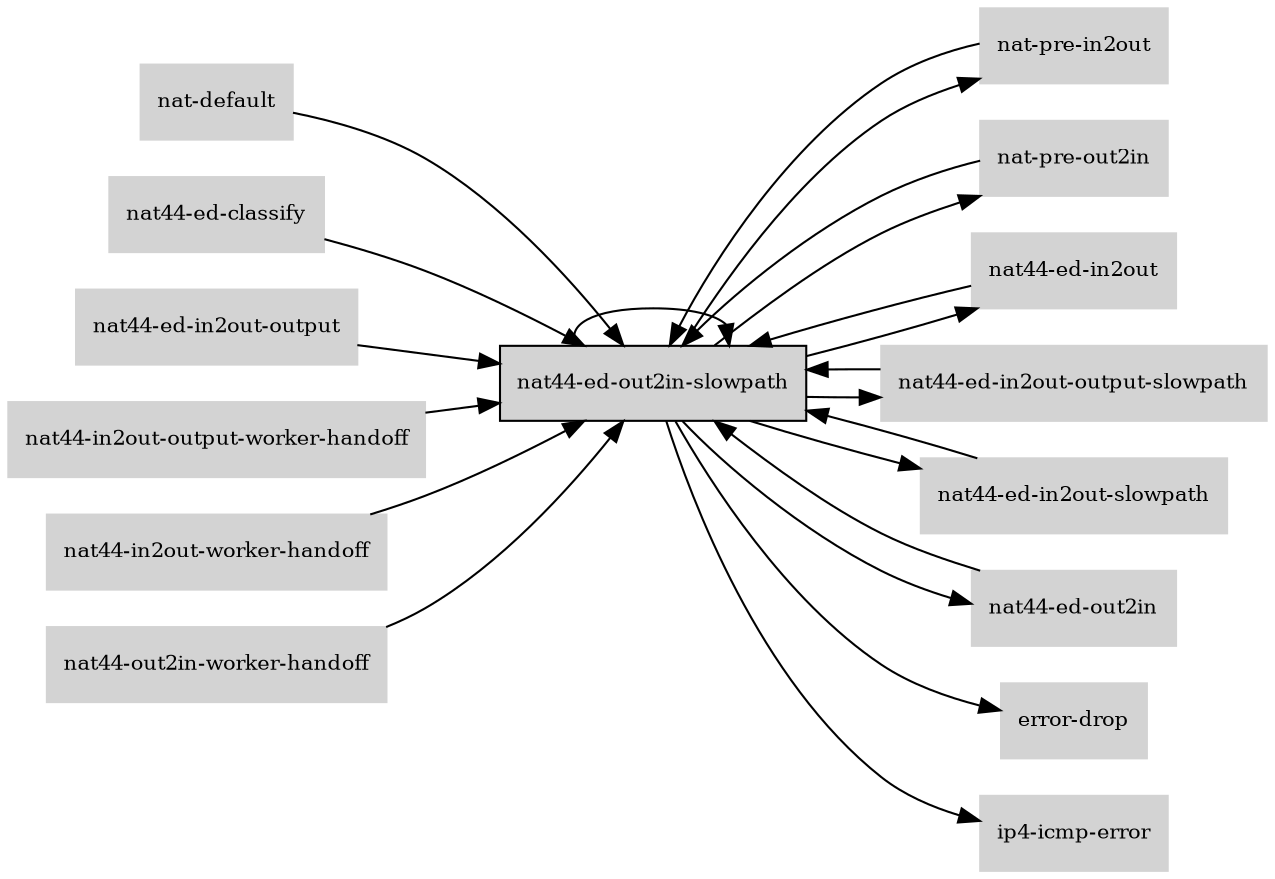 digraph "nat44_ed_out2in_slowpath_subgraph" {
  rankdir=LR;
  node [shape=box, style=filled, fontsize=10, color=lightgray, fontcolor=black, fillcolor=lightgray];
  "nat44-ed-out2in-slowpath" [color=black, fontcolor=black, fillcolor=lightgray];
  edge [fontsize=8];
  "nat-default" -> "nat44-ed-out2in-slowpath";
  "nat-pre-in2out" -> "nat44-ed-out2in-slowpath";
  "nat-pre-out2in" -> "nat44-ed-out2in-slowpath";
  "nat44-ed-classify" -> "nat44-ed-out2in-slowpath";
  "nat44-ed-in2out" -> "nat44-ed-out2in-slowpath";
  "nat44-ed-in2out-output" -> "nat44-ed-out2in-slowpath";
  "nat44-ed-in2out-output-slowpath" -> "nat44-ed-out2in-slowpath";
  "nat44-ed-in2out-slowpath" -> "nat44-ed-out2in-slowpath";
  "nat44-ed-out2in" -> "nat44-ed-out2in-slowpath";
  "nat44-ed-out2in-slowpath" -> "error-drop";
  "nat44-ed-out2in-slowpath" -> "ip4-icmp-error";
  "nat44-ed-out2in-slowpath" -> "nat-pre-in2out";
  "nat44-ed-out2in-slowpath" -> "nat-pre-out2in";
  "nat44-ed-out2in-slowpath" -> "nat44-ed-in2out";
  "nat44-ed-out2in-slowpath" -> "nat44-ed-in2out-slowpath";
  "nat44-ed-out2in-slowpath" -> "nat44-ed-in2out-output-slowpath";
  "nat44-ed-out2in-slowpath" -> "nat44-ed-out2in";
  "nat44-ed-out2in-slowpath" -> "nat44-ed-out2in-slowpath";
  "nat44-in2out-output-worker-handoff" -> "nat44-ed-out2in-slowpath";
  "nat44-in2out-worker-handoff" -> "nat44-ed-out2in-slowpath";
  "nat44-out2in-worker-handoff" -> "nat44-ed-out2in-slowpath";
}
